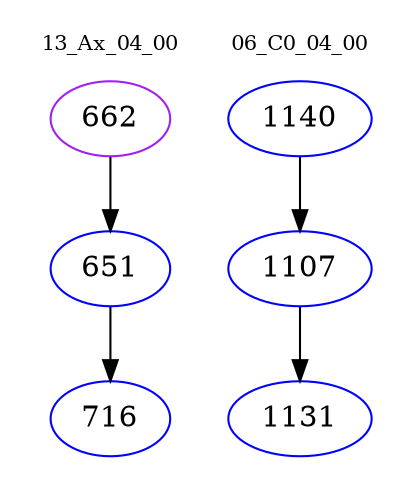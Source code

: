 digraph{
subgraph cluster_0 {
color = white
label = "13_Ax_04_00";
fontsize=10;
T0_662 [label="662", color="purple"]
T0_662 -> T0_651 [color="black"]
T0_651 [label="651", color="blue"]
T0_651 -> T0_716 [color="black"]
T0_716 [label="716", color="blue"]
}
subgraph cluster_1 {
color = white
label = "06_C0_04_00";
fontsize=10;
T1_1140 [label="1140", color="blue"]
T1_1140 -> T1_1107 [color="black"]
T1_1107 [label="1107", color="blue"]
T1_1107 -> T1_1131 [color="black"]
T1_1131 [label="1131", color="blue"]
}
}
